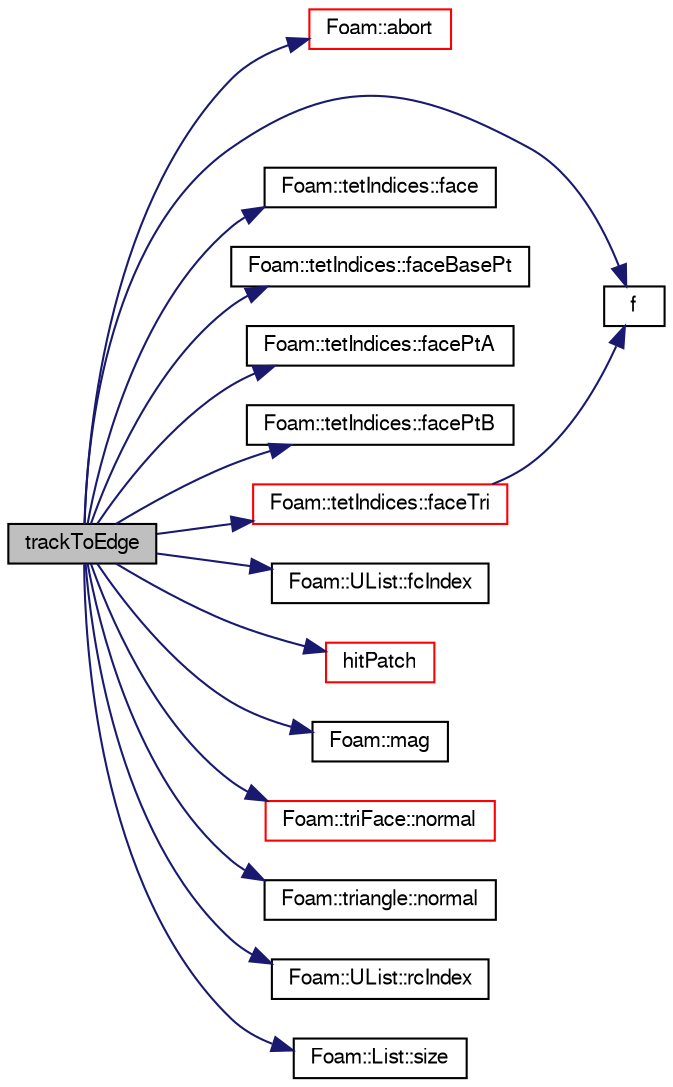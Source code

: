 digraph "trackToEdge"
{
  bgcolor="transparent";
  edge [fontname="FreeSans",fontsize="10",labelfontname="FreeSans",labelfontsize="10"];
  node [fontname="FreeSans",fontsize="10",shape=record];
  rankdir="LR";
  Node1913 [label="trackToEdge",height=0.2,width=0.4,color="black", fillcolor="grey75", style="filled", fontcolor="black"];
  Node1913 -> Node1914 [color="midnightblue",fontsize="10",style="solid",fontname="FreeSans"];
  Node1914 [label="Foam::abort",height=0.2,width=0.4,color="red",URL="$a21124.html#a447107a607d03e417307c203fa5fb44b"];
  Node1913 -> Node1957 [color="midnightblue",fontsize="10",style="solid",fontname="FreeSans"];
  Node1957 [label="f",height=0.2,width=0.4,color="black",URL="$a17900.html#a888be93833ac7a23170555c69c690288"];
  Node1913 -> Node1958 [color="midnightblue",fontsize="10",style="solid",fontname="FreeSans"];
  Node1958 [label="Foam::tetIndices::face",height=0.2,width=0.4,color="black",URL="$a27422.html#a0149bc042585186b7adbd4274389c27d",tooltip="Return the face. "];
  Node1913 -> Node1959 [color="midnightblue",fontsize="10",style="solid",fontname="FreeSans"];
  Node1959 [label="Foam::tetIndices::faceBasePt",height=0.2,width=0.4,color="black",URL="$a27422.html#a97cee79d41f70f290555db9cdd423bc7",tooltip="Return the face base point. "];
  Node1913 -> Node1960 [color="midnightblue",fontsize="10",style="solid",fontname="FreeSans"];
  Node1960 [label="Foam::tetIndices::facePtA",height=0.2,width=0.4,color="black",URL="$a27422.html#aca188b1811d0b9b21e0e01ba15c8acd5",tooltip="Return face point A. "];
  Node1913 -> Node1961 [color="midnightblue",fontsize="10",style="solid",fontname="FreeSans"];
  Node1961 [label="Foam::tetIndices::facePtB",height=0.2,width=0.4,color="black",URL="$a27422.html#a3e67cf8949132ada28c5883e41899763",tooltip="Return face point B. "];
  Node1913 -> Node1962 [color="midnightblue",fontsize="10",style="solid",fontname="FreeSans"];
  Node1962 [label="Foam::tetIndices::faceTri",height=0.2,width=0.4,color="red",URL="$a27422.html#a99a5264a0e991a77afe619a74f9ae2f1",tooltip="Return the geometry corresponding to the tri on the. "];
  Node1962 -> Node1957 [color="midnightblue",fontsize="10",style="solid",fontname="FreeSans"];
  Node1913 -> Node1965 [color="midnightblue",fontsize="10",style="solid",fontname="FreeSans"];
  Node1965 [label="Foam::UList::fcIndex",height=0.2,width=0.4,color="black",URL="$a25698.html#a512534dbc231b74b95ff84902c1b2087",tooltip="Return the forward circular index, i.e. the next index. "];
  Node1913 -> Node1966 [color="midnightblue",fontsize="10",style="solid",fontname="FreeSans"];
  Node1966 [label="hitPatch",height=0.2,width=0.4,color="red",URL="$a28794.html#a214601691bbcc4cad5b232f322c885fe",tooltip="Overridable function to handle the particle hitting a patch. "];
  Node1913 -> Node1974 [color="midnightblue",fontsize="10",style="solid",fontname="FreeSans"];
  Node1974 [label="Foam::mag",height=0.2,width=0.4,color="black",URL="$a21124.html#a929da2a3fdcf3dacbbe0487d3a330dae"];
  Node1913 -> Node1975 [color="midnightblue",fontsize="10",style="solid",fontname="FreeSans"];
  Node1975 [label="Foam::triFace::normal",height=0.2,width=0.4,color="red",URL="$a27234.html#a9c276d6ebebcebe172195c3106e409ad",tooltip="Vector normal; magnitude is equal to area of face. "];
  Node1913 -> Node1977 [color="midnightblue",fontsize="10",style="solid",fontname="FreeSans"];
  Node1977 [label="Foam::triangle::normal",height=0.2,width=0.4,color="black",URL="$a27606.html#ad626ef30cf97c5bcf2b81d102ad70096",tooltip="Return vector normal. "];
  Node1913 -> Node1978 [color="midnightblue",fontsize="10",style="solid",fontname="FreeSans"];
  Node1978 [label="Foam::UList::rcIndex",height=0.2,width=0.4,color="black",URL="$a25698.html#a286b66c68007df4532de24354ec487cb",tooltip="Return the reverse circular index, i.e. the previous index. "];
  Node1913 -> Node1973 [color="midnightblue",fontsize="10",style="solid",fontname="FreeSans"];
  Node1973 [label="Foam::List::size",height=0.2,width=0.4,color="black",URL="$a25694.html#a8a5f6fa29bd4b500caf186f60245b384",tooltip="Override size to be inconsistent with allocated storage. "];
}
